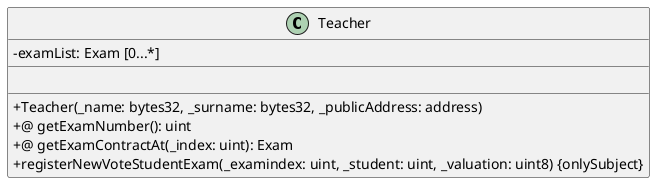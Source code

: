 @startuml
skinparam classAttributeIconSize 0
class Teacher {
- examList: Exam [0...*]
__

__
+ Teacher(_name: bytes32, _surname: bytes32, _publicAddress: address)
+@ getExamNumber(): uint
+@ getExamContractAt(_index: uint): Exam
+ registerNewVoteStudentExam(_examindex: uint, _student: uint, _valuation: uint8) {onlySubject}
}
@enduml
